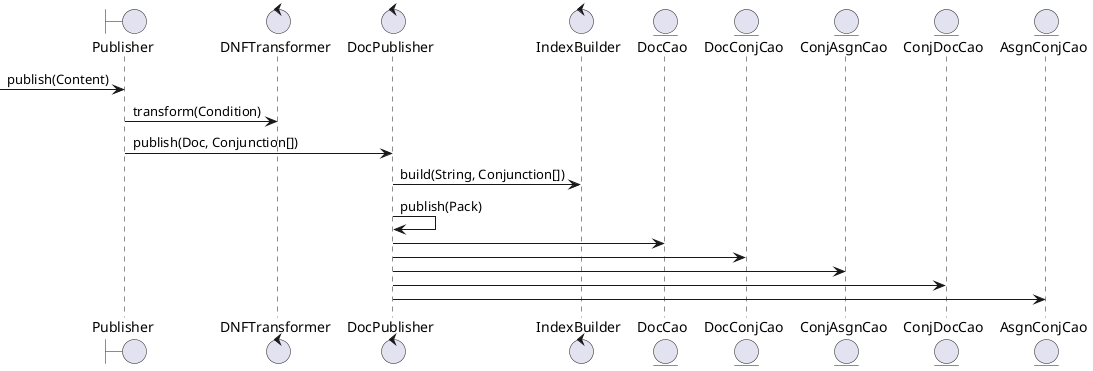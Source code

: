 @startuml

Boundary Publisher
control DNFTransformer
control DocPublisher
control IndexBuilder
entity DocCao
entity DocConjCao
entity ConjAsgnCao
entity ConjDocCao
entity AsgnConjCao

-> Publisher : publish(Content)
Publisher -> DNFTransformer : transform(Condition)
Publisher -> DocPublisher : publish(Doc, Conjunction[])
DocPublisher -> IndexBuilder : build(String, Conjunction[])
DocPublisher -> DocPublisher : publish(Pack)
DocPublisher -> DocCao
DocPublisher -> DocConjCao
DocPublisher -> ConjAsgnCao
DocPublisher -> ConjDocCao
DocPublisher -> AsgnConjCao

@enduml